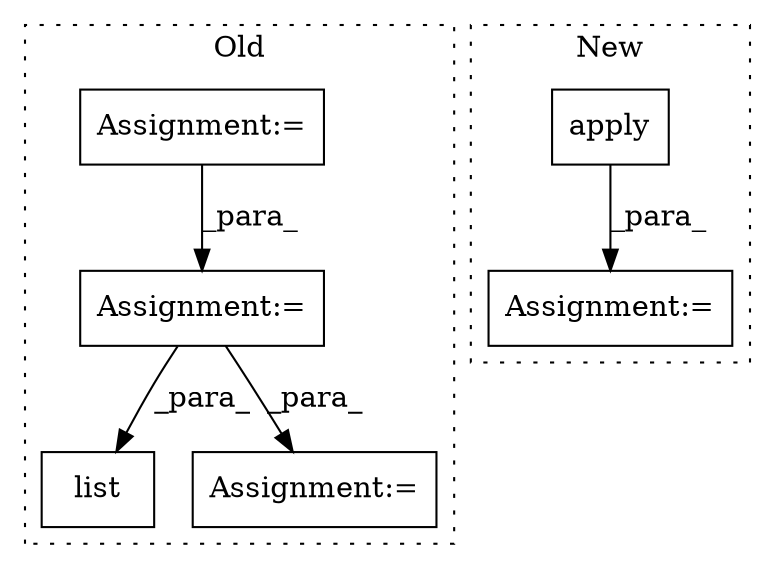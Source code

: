 digraph G {
subgraph cluster0 {
1 [label="list" a="32" s="15762,15792" l="5,1" shape="box"];
3 [label="Assignment:=" a="7" s="15438" l="1" shape="box"];
5 [label="Assignment:=" a="7" s="15475" l="1" shape="box"];
6 [label="Assignment:=" a="7" s="15639" l="1" shape="box"];
label = "Old";
style="dotted";
}
subgraph cluster1 {
2 [label="apply" a="32" s="14017,14029" l="6,1" shape="box"];
4 [label="Assignment:=" a="7" s="13998" l="1" shape="box"];
label = "New";
style="dotted";
}
2 -> 4 [label="_para_"];
3 -> 5 [label="_para_"];
5 -> 6 [label="_para_"];
5 -> 1 [label="_para_"];
}